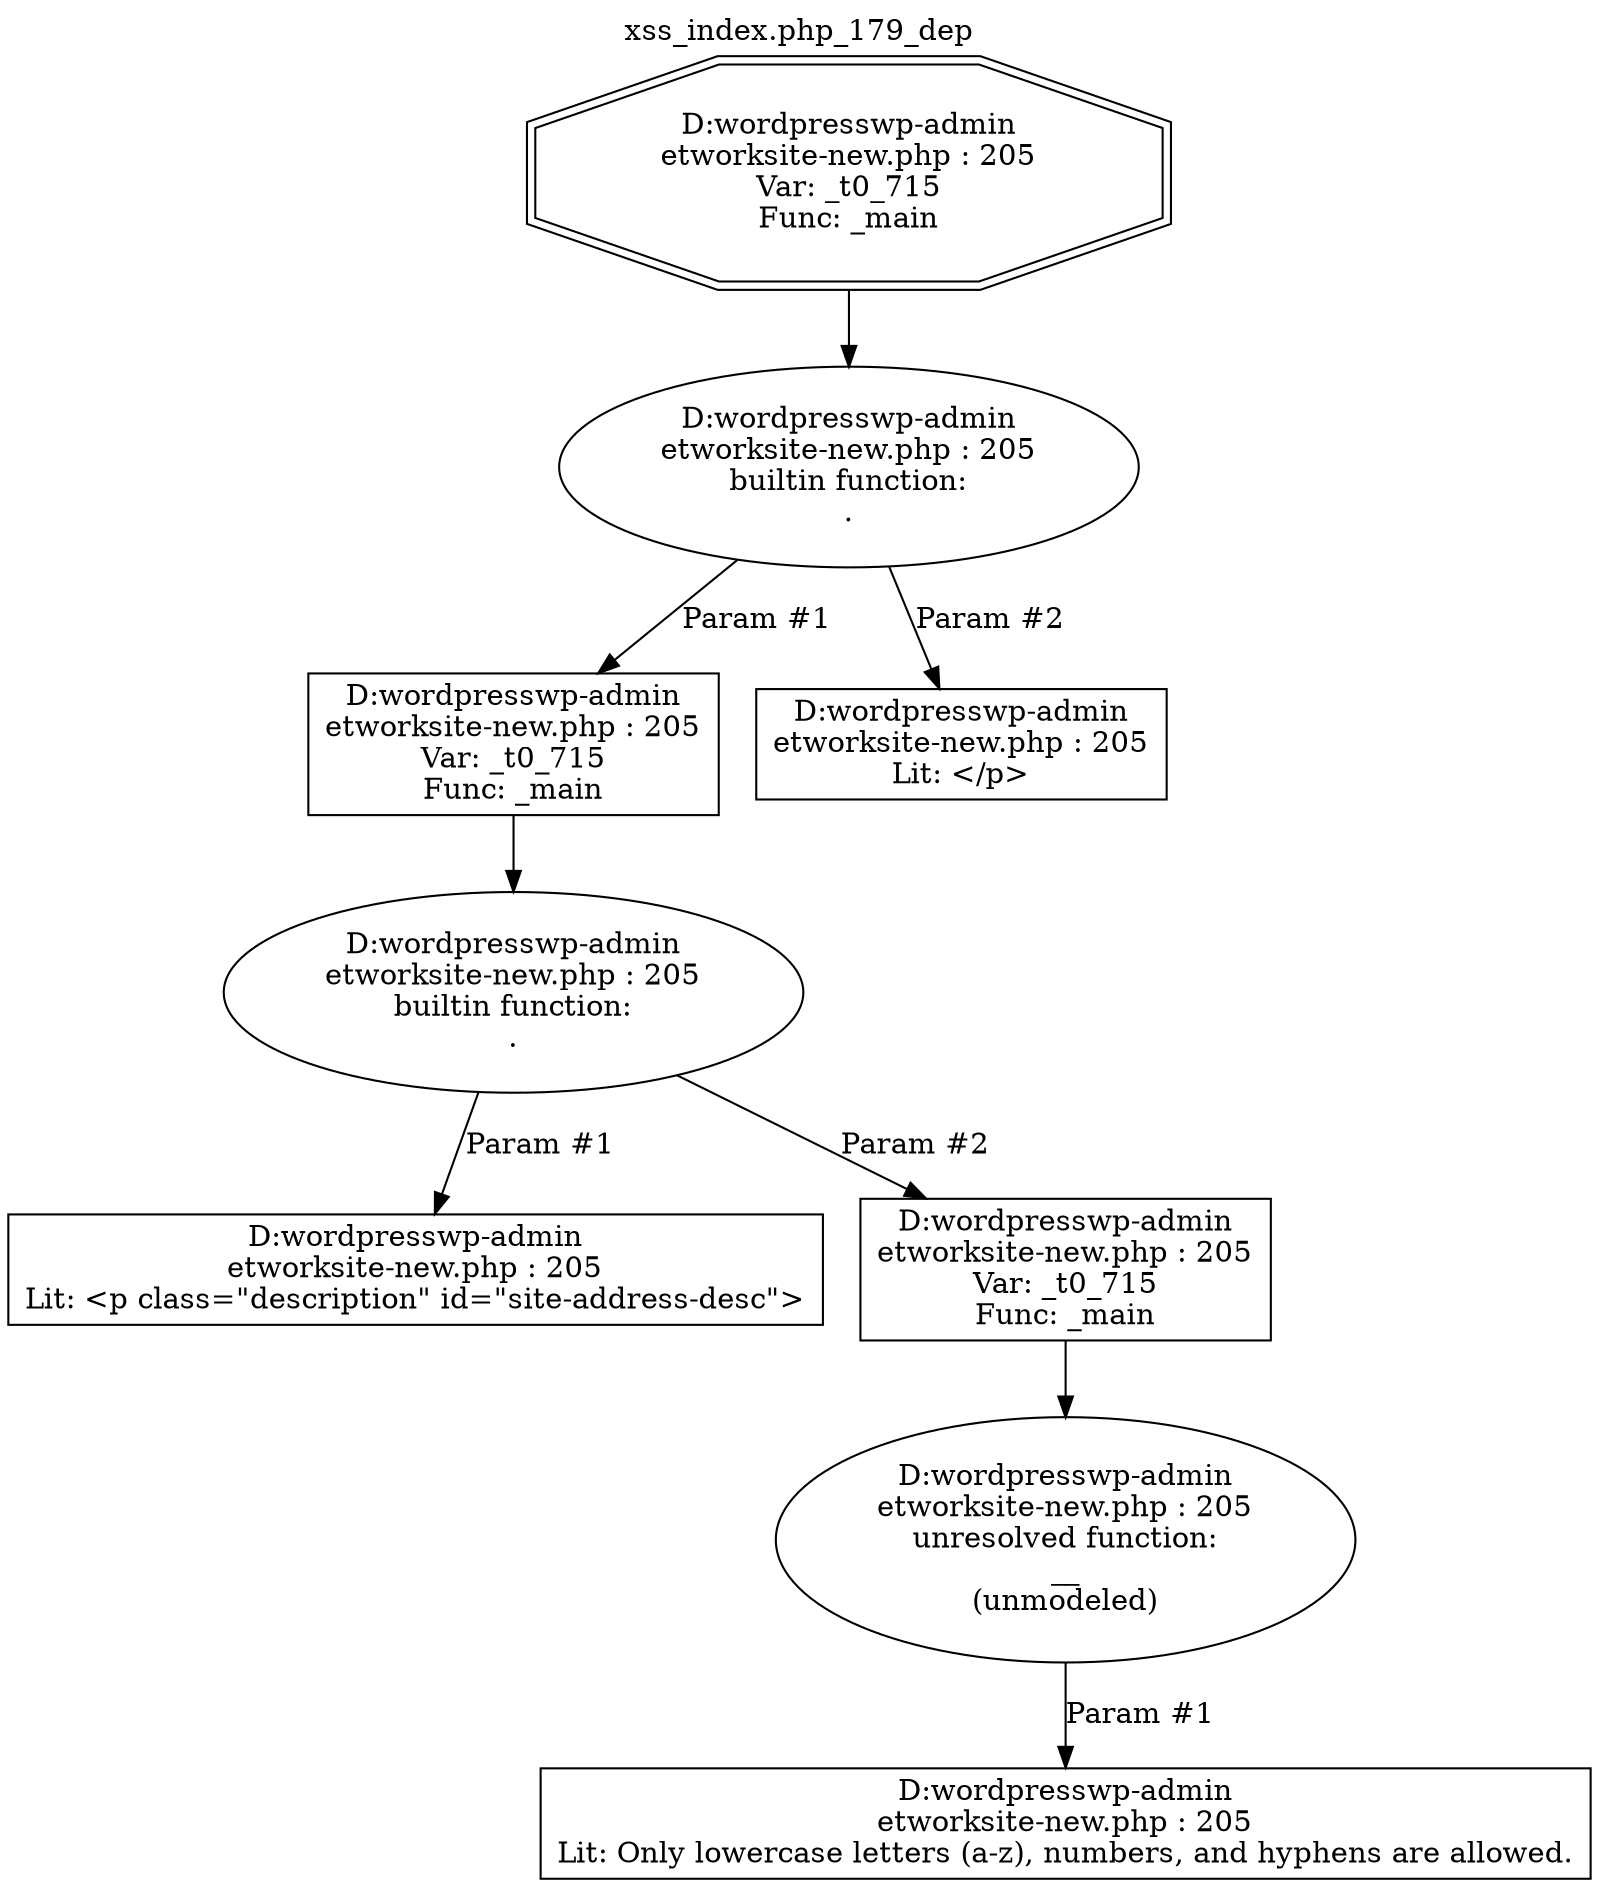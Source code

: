 digraph cfg {
  label="xss_index.php_179_dep";
  labelloc=t;
  n1 [shape=doubleoctagon, label="D:\wordpress\wp-admin\network\site-new.php : 205\nVar: _t0_715\nFunc: _main\n"];
  n2 [shape=ellipse, label="D:\wordpress\wp-admin\network\site-new.php : 205\nbuiltin function:\n.\n"];
  n3 [shape=box, label="D:\wordpress\wp-admin\network\site-new.php : 205\nVar: _t0_715\nFunc: _main\n"];
  n4 [shape=ellipse, label="D:\wordpress\wp-admin\network\site-new.php : 205\nbuiltin function:\n.\n"];
  n5 [shape=box, label="D:\wordpress\wp-admin\network\site-new.php : 205\nLit: <p class=\"description\" id=\"site-address-desc\">\n"];
  n6 [shape=box, label="D:\wordpress\wp-admin\network\site-new.php : 205\nVar: _t0_715\nFunc: _main\n"];
  n7 [shape=ellipse, label="D:\wordpress\wp-admin\network\site-new.php : 205\nunresolved function:\n__\n(unmodeled)\n"];
  n8 [shape=box, label="D:\wordpress\wp-admin\network\site-new.php : 205\nLit: Only lowercase letters (a-z), numbers, and hyphens are allowed.\n"];
  n9 [shape=box, label="D:\wordpress\wp-admin\network\site-new.php : 205\nLit: </p>\n"];
  n1 -> n2;
  n3 -> n4;
  n4 -> n5[label="Param #1"];
  n4 -> n6[label="Param #2"];
  n6 -> n7;
  n7 -> n8[label="Param #1"];
  n2 -> n3[label="Param #1"];
  n2 -> n9[label="Param #2"];
}
